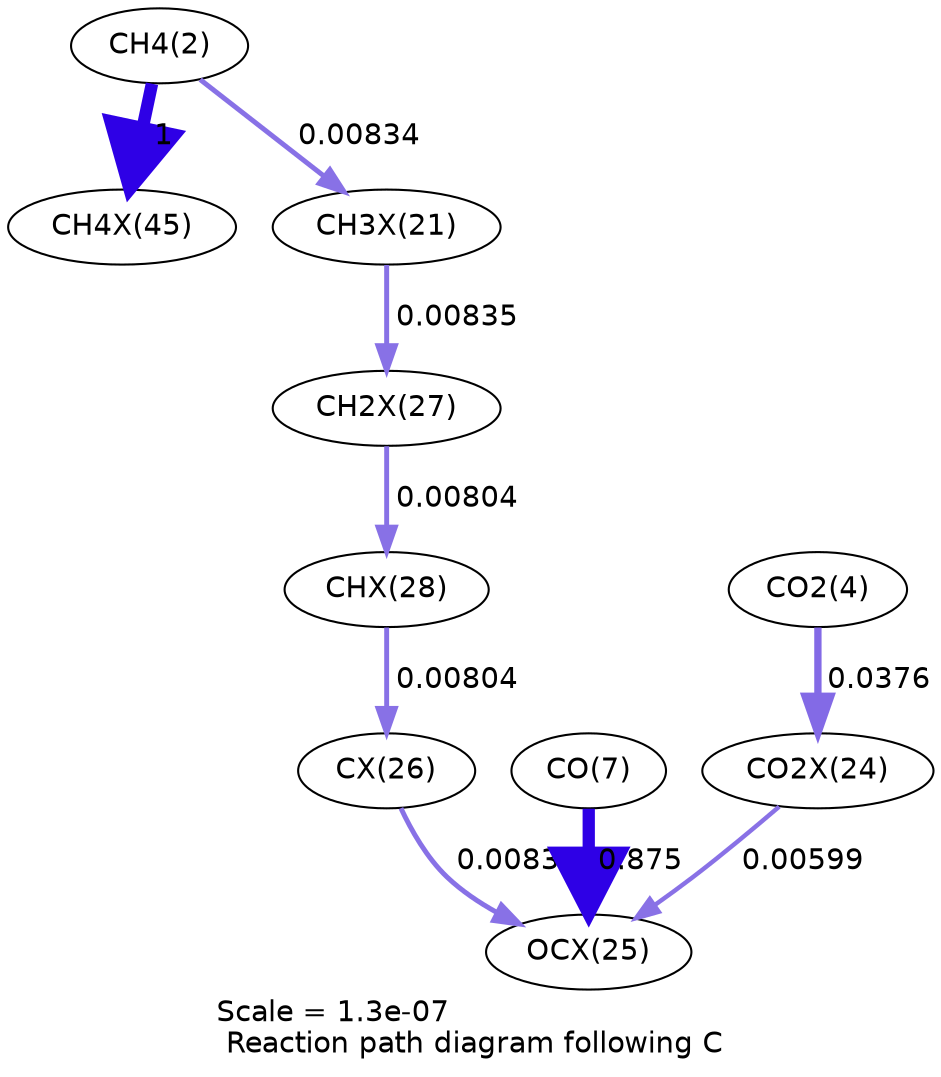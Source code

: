 digraph reaction_paths {
center=1;
s4 -> s32[fontname="Helvetica", penwidth=6, arrowsize=3, color="0.7, 1.5, 0.9"
, label=" 1"];
s4 -> s24[fontname="Helvetica", penwidth=2.39, arrowsize=1.19, color="0.7, 0.508, 0.9"
, label=" 0.00834"];
s24 -> s30[fontname="Helvetica", penwidth=2.39, arrowsize=1.19, color="0.7, 0.508, 0.9"
, label=" 0.00835"];
s30 -> s31[fontname="Helvetica", penwidth=2.36, arrowsize=1.18, color="0.7, 0.508, 0.9"
, label=" 0.00804"];
s31 -> s29[fontname="Helvetica", penwidth=2.36, arrowsize=1.18, color="0.7, 0.508, 0.9"
, label=" 0.00804"];
s29 -> s28[fontname="Helvetica", penwidth=2.39, arrowsize=1.19, color="0.7, 0.508, 0.9"
, label=" 0.00835"];
s9 -> s28[fontname="Helvetica", penwidth=5.9, arrowsize=2.95, color="0.7, 1.38, 0.9"
, label=" 0.875"];
s27 -> s28[fontname="Helvetica", penwidth=2.14, arrowsize=1.07, color="0.7, 0.506, 0.9"
, label=" 0.00599"];
s6 -> s27[fontname="Helvetica", penwidth=3.52, arrowsize=1.76, color="0.7, 0.538, 0.9"
, label=" 0.0376"];
s4 [ fontname="Helvetica", label="CH4(2)"];
s6 [ fontname="Helvetica", label="CO2(4)"];
s9 [ fontname="Helvetica", label="CO(7)"];
s24 [ fontname="Helvetica", label="CH3X(21)"];
s27 [ fontname="Helvetica", label="CO2X(24)"];
s28 [ fontname="Helvetica", label="OCX(25)"];
s29 [ fontname="Helvetica", label="CX(26)"];
s30 [ fontname="Helvetica", label="CH2X(27)"];
s31 [ fontname="Helvetica", label="CHX(28)"];
s32 [ fontname="Helvetica", label="CH4X(45)"];
 label = "Scale = 1.3e-07\l Reaction path diagram following C";
 fontname = "Helvetica";
}
